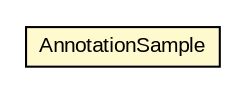 #!/usr/local/bin/dot
#
# Class diagram 
# Generated by UMLGraph version 5.1 (http://www.umlgraph.org/)
#

digraph G {
	edge [fontname="arial",fontsize=10,labelfontname="arial",labelfontsize=10];
	node [fontname="arial",fontsize=10,shape=plaintext];
	nodesep=0.25;
	ranksep=0.5;
	// com.helger.jcodemodel.tests.AnnotationSample
	c457 [label=<<table title="com.helger.jcodemodel.tests.AnnotationSample" border="0" cellborder="1" cellspacing="0" cellpadding="2" port="p" bgcolor="lemonChiffon" href="./AnnotationSample.html">
		<tr><td><table border="0" cellspacing="0" cellpadding="1">
<tr><td align="center" balign="center"> AnnotationSample </td></tr>
		</table></td></tr>
		</table>>, fontname="arial", fontcolor="black", fontsize=10.0];
}

